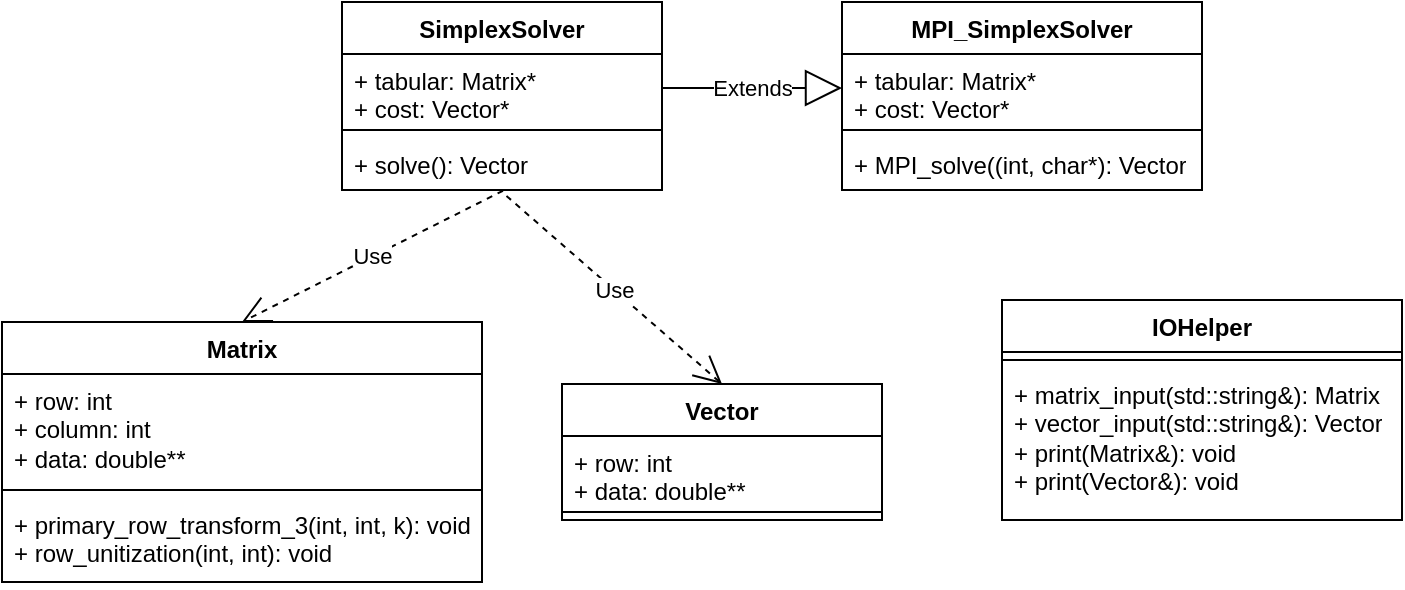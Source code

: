 <mxfile version="24.2.5" type="device">
  <diagram name="1-18" id="mPssGsjsUO99BVKQl5rJ">
    <mxGraphModel dx="1290" dy="621" grid="1" gridSize="10" guides="1" tooltips="1" connect="1" arrows="1" fold="1" page="1" pageScale="1" pageWidth="1169" pageHeight="827" math="0" shadow="0">
      <root>
        <mxCell id="0" />
        <mxCell id="1" parent="0" />
        <mxCell id="r_N8nBO5acqZ-Cw80LNm-1" value="Vector" style="swimlane;fontStyle=1;align=center;verticalAlign=top;childLayout=stackLayout;horizontal=1;startSize=26;horizontalStack=0;resizeParent=1;resizeParentMax=0;resizeLast=0;collapsible=1;marginBottom=0;whiteSpace=wrap;html=1;" vertex="1" parent="1">
          <mxGeometry x="330" y="251" width="160" height="68" as="geometry" />
        </mxCell>
        <mxCell id="r_N8nBO5acqZ-Cw80LNm-2" value="+ row: int&lt;br&gt;+ data: double**" style="text;strokeColor=none;fillColor=none;align=left;verticalAlign=top;spacingLeft=4;spacingRight=4;overflow=hidden;rotatable=0;points=[[0,0.5],[1,0.5]];portConstraint=eastwest;whiteSpace=wrap;html=1;" vertex="1" parent="r_N8nBO5acqZ-Cw80LNm-1">
          <mxGeometry y="26" width="160" height="34" as="geometry" />
        </mxCell>
        <mxCell id="r_N8nBO5acqZ-Cw80LNm-3" value="" style="line;strokeWidth=1;fillColor=none;align=left;verticalAlign=middle;spacingTop=-1;spacingLeft=3;spacingRight=3;rotatable=0;labelPosition=right;points=[];portConstraint=eastwest;strokeColor=inherit;" vertex="1" parent="r_N8nBO5acqZ-Cw80LNm-1">
          <mxGeometry y="60" width="160" height="8" as="geometry" />
        </mxCell>
        <mxCell id="r_N8nBO5acqZ-Cw80LNm-5" value="Matrix" style="swimlane;fontStyle=1;align=center;verticalAlign=top;childLayout=stackLayout;horizontal=1;startSize=26;horizontalStack=0;resizeParent=1;resizeParentMax=0;resizeLast=0;collapsible=1;marginBottom=0;whiteSpace=wrap;html=1;" vertex="1" parent="1">
          <mxGeometry x="50" y="220" width="240" height="130" as="geometry" />
        </mxCell>
        <mxCell id="r_N8nBO5acqZ-Cw80LNm-6" value="+ row: int&lt;br&gt;+ column: int&lt;br&gt;+ data: double**" style="text;strokeColor=none;fillColor=none;align=left;verticalAlign=top;spacingLeft=4;spacingRight=4;overflow=hidden;rotatable=0;points=[[0,0.5],[1,0.5]];portConstraint=eastwest;whiteSpace=wrap;html=1;" vertex="1" parent="r_N8nBO5acqZ-Cw80LNm-5">
          <mxGeometry y="26" width="240" height="54" as="geometry" />
        </mxCell>
        <mxCell id="r_N8nBO5acqZ-Cw80LNm-7" value="" style="line;strokeWidth=1;fillColor=none;align=left;verticalAlign=middle;spacingTop=-1;spacingLeft=3;spacingRight=3;rotatable=0;labelPosition=right;points=[];portConstraint=eastwest;strokeColor=inherit;" vertex="1" parent="r_N8nBO5acqZ-Cw80LNm-5">
          <mxGeometry y="80" width="240" height="8" as="geometry" />
        </mxCell>
        <mxCell id="r_N8nBO5acqZ-Cw80LNm-8" value="+ primary_row_transform_3(int, int, k): void&lt;br&gt;+ row_unitization(int, int): void" style="text;strokeColor=none;fillColor=none;align=left;verticalAlign=top;spacingLeft=4;spacingRight=4;overflow=hidden;rotatable=0;points=[[0,0.5],[1,0.5]];portConstraint=eastwest;whiteSpace=wrap;html=1;" vertex="1" parent="r_N8nBO5acqZ-Cw80LNm-5">
          <mxGeometry y="88" width="240" height="42" as="geometry" />
        </mxCell>
        <mxCell id="r_N8nBO5acqZ-Cw80LNm-9" value="SimplexSolver" style="swimlane;fontStyle=1;align=center;verticalAlign=top;childLayout=stackLayout;horizontal=1;startSize=26;horizontalStack=0;resizeParent=1;resizeParentMax=0;resizeLast=0;collapsible=1;marginBottom=0;whiteSpace=wrap;html=1;" vertex="1" parent="1">
          <mxGeometry x="220" y="60" width="160" height="94" as="geometry" />
        </mxCell>
        <mxCell id="r_N8nBO5acqZ-Cw80LNm-10" value="+ tabular: Matrix*&lt;br&gt;+ cost: Vector*" style="text;strokeColor=none;fillColor=none;align=left;verticalAlign=top;spacingLeft=4;spacingRight=4;overflow=hidden;rotatable=0;points=[[0,0.5],[1,0.5]];portConstraint=eastwest;whiteSpace=wrap;html=1;" vertex="1" parent="r_N8nBO5acqZ-Cw80LNm-9">
          <mxGeometry y="26" width="160" height="34" as="geometry" />
        </mxCell>
        <mxCell id="r_N8nBO5acqZ-Cw80LNm-11" value="" style="line;strokeWidth=1;fillColor=none;align=left;verticalAlign=middle;spacingTop=-1;spacingLeft=3;spacingRight=3;rotatable=0;labelPosition=right;points=[];portConstraint=eastwest;strokeColor=inherit;" vertex="1" parent="r_N8nBO5acqZ-Cw80LNm-9">
          <mxGeometry y="60" width="160" height="8" as="geometry" />
        </mxCell>
        <mxCell id="r_N8nBO5acqZ-Cw80LNm-12" value="+ solve(): Vector" style="text;strokeColor=none;fillColor=none;align=left;verticalAlign=top;spacingLeft=4;spacingRight=4;overflow=hidden;rotatable=0;points=[[0,0.5],[1,0.5]];portConstraint=eastwest;whiteSpace=wrap;html=1;" vertex="1" parent="r_N8nBO5acqZ-Cw80LNm-9">
          <mxGeometry y="68" width="160" height="26" as="geometry" />
        </mxCell>
        <mxCell id="r_N8nBO5acqZ-Cw80LNm-13" value="MPI_SimplexSolver" style="swimlane;fontStyle=1;align=center;verticalAlign=top;childLayout=stackLayout;horizontal=1;startSize=26;horizontalStack=0;resizeParent=1;resizeParentMax=0;resizeLast=0;collapsible=1;marginBottom=0;whiteSpace=wrap;html=1;" vertex="1" parent="1">
          <mxGeometry x="470" y="60" width="180" height="94" as="geometry" />
        </mxCell>
        <mxCell id="r_N8nBO5acqZ-Cw80LNm-14" value="+ tabular: Matrix*&lt;br&gt;+ cost: Vector*" style="text;strokeColor=none;fillColor=none;align=left;verticalAlign=top;spacingLeft=4;spacingRight=4;overflow=hidden;rotatable=0;points=[[0,0.5],[1,0.5]];portConstraint=eastwest;whiteSpace=wrap;html=1;" vertex="1" parent="r_N8nBO5acqZ-Cw80LNm-13">
          <mxGeometry y="26" width="180" height="34" as="geometry" />
        </mxCell>
        <mxCell id="r_N8nBO5acqZ-Cw80LNm-15" value="" style="line;strokeWidth=1;fillColor=none;align=left;verticalAlign=middle;spacingTop=-1;spacingLeft=3;spacingRight=3;rotatable=0;labelPosition=right;points=[];portConstraint=eastwest;strokeColor=inherit;" vertex="1" parent="r_N8nBO5acqZ-Cw80LNm-13">
          <mxGeometry y="60" width="180" height="8" as="geometry" />
        </mxCell>
        <mxCell id="r_N8nBO5acqZ-Cw80LNm-16" value="+ MPI_solve((int, char*): Vector" style="text;strokeColor=none;fillColor=none;align=left;verticalAlign=top;spacingLeft=4;spacingRight=4;overflow=hidden;rotatable=0;points=[[0,0.5],[1,0.5]];portConstraint=eastwest;whiteSpace=wrap;html=1;" vertex="1" parent="r_N8nBO5acqZ-Cw80LNm-13">
          <mxGeometry y="68" width="180" height="26" as="geometry" />
        </mxCell>
        <mxCell id="r_N8nBO5acqZ-Cw80LNm-30" value="IOHelper" style="swimlane;fontStyle=1;align=center;verticalAlign=top;childLayout=stackLayout;horizontal=1;startSize=26;horizontalStack=0;resizeParent=1;resizeParentMax=0;resizeLast=0;collapsible=1;marginBottom=0;whiteSpace=wrap;html=1;" vertex="1" parent="1">
          <mxGeometry x="550" y="209" width="200" height="110" as="geometry" />
        </mxCell>
        <mxCell id="r_N8nBO5acqZ-Cw80LNm-32" value="" style="line;strokeWidth=1;fillColor=none;align=left;verticalAlign=middle;spacingTop=-1;spacingLeft=3;spacingRight=3;rotatable=0;labelPosition=right;points=[];portConstraint=eastwest;strokeColor=inherit;" vertex="1" parent="r_N8nBO5acqZ-Cw80LNm-30">
          <mxGeometry y="26" width="200" height="8" as="geometry" />
        </mxCell>
        <mxCell id="r_N8nBO5acqZ-Cw80LNm-33" value="+ matrix_input(std::string&amp;amp;): Matrix&lt;br&gt;+ vector_input(std::string&amp;amp;): Vector&lt;br&gt;+ print(Matrix&amp;amp;): void&lt;br&gt;+ print(Vector&amp;amp;): void" style="text;strokeColor=none;fillColor=none;align=left;verticalAlign=top;spacingLeft=4;spacingRight=4;overflow=hidden;rotatable=0;points=[[0,0.5],[1,0.5]];portConstraint=eastwest;whiteSpace=wrap;html=1;" vertex="1" parent="r_N8nBO5acqZ-Cw80LNm-30">
          <mxGeometry y="34" width="200" height="76" as="geometry" />
        </mxCell>
        <mxCell id="r_N8nBO5acqZ-Cw80LNm-34" value="Use" style="endArrow=open;endSize=12;dashed=1;html=1;rounded=0;exitX=0.503;exitY=1.015;exitDx=0;exitDy=0;exitPerimeter=0;entryX=0.5;entryY=0;entryDx=0;entryDy=0;" edge="1" parent="1" source="r_N8nBO5acqZ-Cw80LNm-12" target="r_N8nBO5acqZ-Cw80LNm-5">
          <mxGeometry width="160" relative="1" as="geometry">
            <mxPoint x="60" y="90" as="sourcePoint" />
            <mxPoint x="170" y="50" as="targetPoint" />
          </mxGeometry>
        </mxCell>
        <mxCell id="r_N8nBO5acqZ-Cw80LNm-36" value="Use" style="endArrow=open;endSize=12;dashed=1;html=1;rounded=0;entryX=0.5;entryY=0;entryDx=0;entryDy=0;exitX=0.514;exitY=1.114;exitDx=0;exitDy=0;exitPerimeter=0;" edge="1" parent="1" source="r_N8nBO5acqZ-Cw80LNm-12" target="r_N8nBO5acqZ-Cw80LNm-1">
          <mxGeometry width="160" relative="1" as="geometry">
            <mxPoint x="300" y="190" as="sourcePoint" />
            <mxPoint x="180" y="230" as="targetPoint" />
          </mxGeometry>
        </mxCell>
        <mxCell id="r_N8nBO5acqZ-Cw80LNm-39" value="Extends" style="endArrow=block;endSize=16;endFill=0;html=1;rounded=0;exitX=1;exitY=0.5;exitDx=0;exitDy=0;entryX=0;entryY=0.5;entryDx=0;entryDy=0;" edge="1" parent="1" source="r_N8nBO5acqZ-Cw80LNm-10" target="r_N8nBO5acqZ-Cw80LNm-14">
          <mxGeometry width="160" relative="1" as="geometry">
            <mxPoint x="420" y="190" as="sourcePoint" />
            <mxPoint x="580" y="190" as="targetPoint" />
          </mxGeometry>
        </mxCell>
      </root>
    </mxGraphModel>
  </diagram>
</mxfile>
